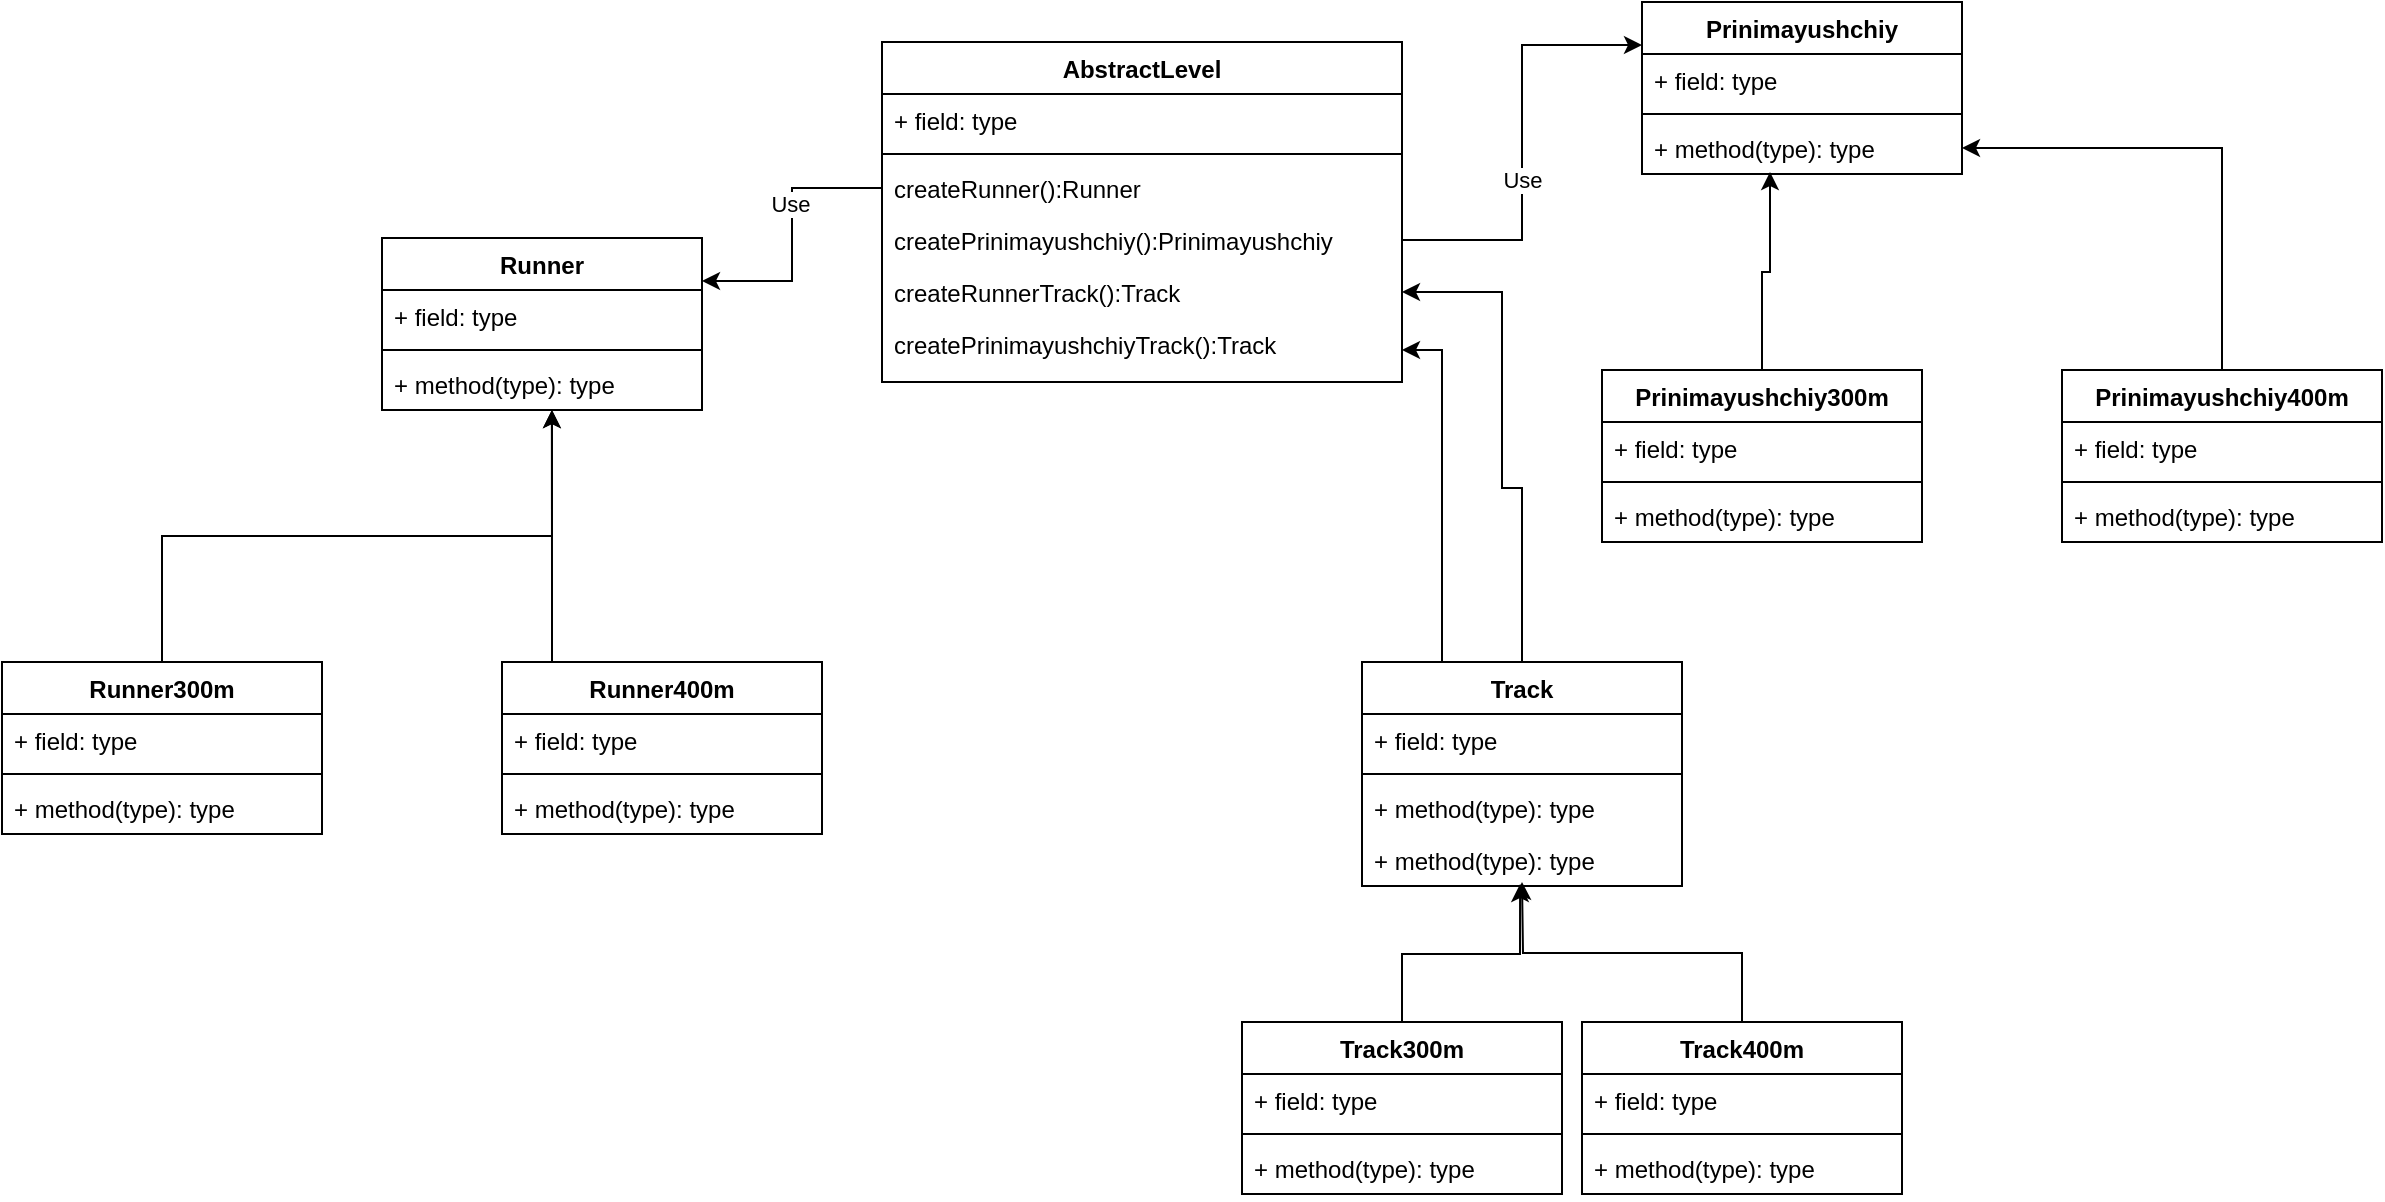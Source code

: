 <mxfile version="20.8.20" type="device"><diagram name="Страница 1" id="veFcCbqgvH6enh7yUtm1"><mxGraphModel dx="2261" dy="788" grid="1" gridSize="10" guides="1" tooltips="1" connect="1" arrows="1" fold="1" page="1" pageScale="1" pageWidth="827" pageHeight="1169" math="0" shadow="0"><root><mxCell id="0"/><mxCell id="1" parent="0"/><mxCell id="Td1UQNcLYzztGhG6Ax0s-2" value="Runner" style="swimlane;fontStyle=1;align=center;verticalAlign=top;childLayout=stackLayout;horizontal=1;startSize=26;horizontalStack=0;resizeParent=1;resizeParentMax=0;resizeLast=0;collapsible=1;marginBottom=0;" parent="1" vertex="1"><mxGeometry x="-40" y="468" width="160" height="86" as="geometry"/></mxCell><mxCell id="Td1UQNcLYzztGhG6Ax0s-3" value="+ field: type" style="text;strokeColor=none;fillColor=none;align=left;verticalAlign=top;spacingLeft=4;spacingRight=4;overflow=hidden;rotatable=0;points=[[0,0.5],[1,0.5]];portConstraint=eastwest;" parent="Td1UQNcLYzztGhG6Ax0s-2" vertex="1"><mxGeometry y="26" width="160" height="26" as="geometry"/></mxCell><mxCell id="Td1UQNcLYzztGhG6Ax0s-4" value="" style="line;strokeWidth=1;fillColor=none;align=left;verticalAlign=middle;spacingTop=-1;spacingLeft=3;spacingRight=3;rotatable=0;labelPosition=right;points=[];portConstraint=eastwest;strokeColor=inherit;" parent="Td1UQNcLYzztGhG6Ax0s-2" vertex="1"><mxGeometry y="52" width="160" height="8" as="geometry"/></mxCell><mxCell id="Td1UQNcLYzztGhG6Ax0s-5" value="+ method(type): type" style="text;strokeColor=none;fillColor=none;align=left;verticalAlign=top;spacingLeft=4;spacingRight=4;overflow=hidden;rotatable=0;points=[[0,0.5],[1,0.5]];portConstraint=eastwest;" parent="Td1UQNcLYzztGhG6Ax0s-2" vertex="1"><mxGeometry y="60" width="160" height="26" as="geometry"/></mxCell><mxCell id="Td1UQNcLYzztGhG6Ax0s-15" value="Prinimayushchiy" style="swimlane;fontStyle=1;align=center;verticalAlign=top;childLayout=stackLayout;horizontal=1;startSize=26;horizontalStack=0;resizeParent=1;resizeParentMax=0;resizeLast=0;collapsible=1;marginBottom=0;" parent="1" vertex="1"><mxGeometry x="590" y="350" width="160" height="86" as="geometry"/></mxCell><mxCell id="Td1UQNcLYzztGhG6Ax0s-16" value="+ field: type" style="text;strokeColor=none;fillColor=none;align=left;verticalAlign=top;spacingLeft=4;spacingRight=4;overflow=hidden;rotatable=0;points=[[0,0.5],[1,0.5]];portConstraint=eastwest;" parent="Td1UQNcLYzztGhG6Ax0s-15" vertex="1"><mxGeometry y="26" width="160" height="26" as="geometry"/></mxCell><mxCell id="Td1UQNcLYzztGhG6Ax0s-17" value="" style="line;strokeWidth=1;fillColor=none;align=left;verticalAlign=middle;spacingTop=-1;spacingLeft=3;spacingRight=3;rotatable=0;labelPosition=right;points=[];portConstraint=eastwest;strokeColor=inherit;" parent="Td1UQNcLYzztGhG6Ax0s-15" vertex="1"><mxGeometry y="52" width="160" height="8" as="geometry"/></mxCell><mxCell id="Td1UQNcLYzztGhG6Ax0s-18" value="+ method(type): type" style="text;strokeColor=none;fillColor=none;align=left;verticalAlign=top;spacingLeft=4;spacingRight=4;overflow=hidden;rotatable=0;points=[[0,0.5],[1,0.5]];portConstraint=eastwest;" parent="Td1UQNcLYzztGhG6Ax0s-15" vertex="1"><mxGeometry y="60" width="160" height="26" as="geometry"/></mxCell><mxCell id="Td1UQNcLYzztGhG6Ax0s-53" style="edgeStyle=orthogonalEdgeStyle;rounded=0;orthogonalLoop=1;jettySize=auto;html=1;exitX=0.5;exitY=0;exitDx=0;exitDy=0;entryX=1;entryY=0.5;entryDx=0;entryDy=0;" parent="1" source="Td1UQNcLYzztGhG6Ax0s-19" target="Td1UQNcLYzztGhG6Ax0s-46" edge="1"><mxGeometry relative="1" as="geometry"><Array as="points"><mxPoint x="520" y="593"/></Array></mxGeometry></mxCell><mxCell id="Td1UQNcLYzztGhG6Ax0s-64" style="edgeStyle=orthogonalEdgeStyle;rounded=0;orthogonalLoop=1;jettySize=auto;html=1;exitX=0.25;exitY=0;exitDx=0;exitDy=0;entryX=1;entryY=0.5;entryDx=0;entryDy=0;" parent="1" source="Td1UQNcLYzztGhG6Ax0s-19" target="Td1UQNcLYzztGhG6Ax0s-47" edge="1"><mxGeometry relative="1" as="geometry"/></mxCell><mxCell id="Td1UQNcLYzztGhG6Ax0s-19" value="Track" style="swimlane;fontStyle=1;align=center;verticalAlign=top;childLayout=stackLayout;horizontal=1;startSize=26;horizontalStack=0;resizeParent=1;resizeParentMax=0;resizeLast=0;collapsible=1;marginBottom=0;" parent="1" vertex="1"><mxGeometry x="450" y="680" width="160" height="112" as="geometry"/></mxCell><mxCell id="Td1UQNcLYzztGhG6Ax0s-20" value="+ field: type" style="text;strokeColor=none;fillColor=none;align=left;verticalAlign=top;spacingLeft=4;spacingRight=4;overflow=hidden;rotatable=0;points=[[0,0.5],[1,0.5]];portConstraint=eastwest;" parent="Td1UQNcLYzztGhG6Ax0s-19" vertex="1"><mxGeometry y="26" width="160" height="26" as="geometry"/></mxCell><mxCell id="Td1UQNcLYzztGhG6Ax0s-21" value="" style="line;strokeWidth=1;fillColor=none;align=left;verticalAlign=middle;spacingTop=-1;spacingLeft=3;spacingRight=3;rotatable=0;labelPosition=right;points=[];portConstraint=eastwest;strokeColor=inherit;" parent="Td1UQNcLYzztGhG6Ax0s-19" vertex="1"><mxGeometry y="52" width="160" height="8" as="geometry"/></mxCell><mxCell id="Td1UQNcLYzztGhG6Ax0s-22" value="+ method(type): type" style="text;strokeColor=none;fillColor=none;align=left;verticalAlign=top;spacingLeft=4;spacingRight=4;overflow=hidden;rotatable=0;points=[[0,0.5],[1,0.5]];portConstraint=eastwest;" parent="Td1UQNcLYzztGhG6Ax0s-19" vertex="1"><mxGeometry y="60" width="160" height="26" as="geometry"/></mxCell><mxCell id="Td1UQNcLYzztGhG6Ax0s-62" value="+ method(type): type" style="text;strokeColor=none;fillColor=none;align=left;verticalAlign=top;spacingLeft=4;spacingRight=4;overflow=hidden;rotatable=0;points=[[0,0.5],[1,0.5]];portConstraint=eastwest;" parent="Td1UQNcLYzztGhG6Ax0s-19" vertex="1"><mxGeometry y="86" width="160" height="26" as="geometry"/></mxCell><mxCell id="Td1UQNcLYzztGhG6Ax0s-41" value="AbstractLevel" style="swimlane;fontStyle=1;align=center;verticalAlign=top;childLayout=stackLayout;horizontal=1;startSize=26;horizontalStack=0;resizeParent=1;resizeParentMax=0;resizeLast=0;collapsible=1;marginBottom=0;" parent="1" vertex="1"><mxGeometry x="210" y="370" width="260" height="170" as="geometry"/></mxCell><mxCell id="Td1UQNcLYzztGhG6Ax0s-42" value="+ field: type" style="text;strokeColor=none;fillColor=none;align=left;verticalAlign=top;spacingLeft=4;spacingRight=4;overflow=hidden;rotatable=0;points=[[0,0.5],[1,0.5]];portConstraint=eastwest;" parent="Td1UQNcLYzztGhG6Ax0s-41" vertex="1"><mxGeometry y="26" width="260" height="26" as="geometry"/></mxCell><mxCell id="Td1UQNcLYzztGhG6Ax0s-43" value="" style="line;strokeWidth=1;fillColor=none;align=left;verticalAlign=middle;spacingTop=-1;spacingLeft=3;spacingRight=3;rotatable=0;labelPosition=right;points=[];portConstraint=eastwest;strokeColor=inherit;" parent="Td1UQNcLYzztGhG6Ax0s-41" vertex="1"><mxGeometry y="52" width="260" height="8" as="geometry"/></mxCell><mxCell id="Td1UQNcLYzztGhG6Ax0s-44" value="createRunner():Runner" style="text;strokeColor=none;fillColor=none;align=left;verticalAlign=top;spacingLeft=4;spacingRight=4;overflow=hidden;rotatable=0;points=[[0,0.5],[1,0.5]];portConstraint=eastwest;" parent="Td1UQNcLYzztGhG6Ax0s-41" vertex="1"><mxGeometry y="60" width="260" height="26" as="geometry"/></mxCell><mxCell id="Td1UQNcLYzztGhG6Ax0s-45" value="createPrinimayushchiy():Prinimayushchiy" style="text;strokeColor=none;fillColor=none;align=left;verticalAlign=top;spacingLeft=4;spacingRight=4;overflow=hidden;rotatable=0;points=[[0,0.5],[1,0.5]];portConstraint=eastwest;" parent="Td1UQNcLYzztGhG6Ax0s-41" vertex="1"><mxGeometry y="86" width="260" height="26" as="geometry"/></mxCell><mxCell id="Td1UQNcLYzztGhG6Ax0s-46" value="createRunnerTrack():Track" style="text;strokeColor=none;fillColor=none;align=left;verticalAlign=top;spacingLeft=4;spacingRight=4;overflow=hidden;rotatable=0;points=[[0,0.5],[1,0.5]];portConstraint=eastwest;" parent="Td1UQNcLYzztGhG6Ax0s-41" vertex="1"><mxGeometry y="112" width="260" height="26" as="geometry"/></mxCell><mxCell id="Td1UQNcLYzztGhG6Ax0s-47" value="createPrinimayushchiyTrack():Track&#10;" style="text;strokeColor=none;fillColor=none;align=left;verticalAlign=top;spacingLeft=4;spacingRight=4;overflow=hidden;rotatable=0;points=[[0,0.5],[1,0.5]];portConstraint=eastwest;" parent="Td1UQNcLYzztGhG6Ax0s-41" vertex="1"><mxGeometry y="138" width="260" height="32" as="geometry"/></mxCell><mxCell id="Td1UQNcLYzztGhG6Ax0s-54" style="edgeStyle=orthogonalEdgeStyle;rounded=0;orthogonalLoop=1;jettySize=auto;html=1;exitX=0;exitY=0.5;exitDx=0;exitDy=0;entryX=1;entryY=0.25;entryDx=0;entryDy=0;" parent="1" source="Td1UQNcLYzztGhG6Ax0s-44" target="Td1UQNcLYzztGhG6Ax0s-2" edge="1"><mxGeometry relative="1" as="geometry"/></mxCell><mxCell id="Td1UQNcLYzztGhG6Ax0s-55" value="Use" style="edgeLabel;html=1;align=center;verticalAlign=middle;resizable=0;points=[];" parent="Td1UQNcLYzztGhG6Ax0s-54" vertex="1" connectable="0"><mxGeometry x="-0.231" y="-1" relative="1" as="geometry"><mxPoint as="offset"/></mxGeometry></mxCell><mxCell id="Td1UQNcLYzztGhG6Ax0s-56" style="edgeStyle=orthogonalEdgeStyle;rounded=0;orthogonalLoop=1;jettySize=auto;html=1;exitX=1;exitY=0.5;exitDx=0;exitDy=0;entryX=0;entryY=0.25;entryDx=0;entryDy=0;" parent="1" source="Td1UQNcLYzztGhG6Ax0s-45" target="Td1UQNcLYzztGhG6Ax0s-15" edge="1"><mxGeometry relative="1" as="geometry"/></mxCell><mxCell id="Td1UQNcLYzztGhG6Ax0s-57" value="Use" style="edgeLabel;html=1;align=center;verticalAlign=middle;resizable=0;points=[];" parent="Td1UQNcLYzztGhG6Ax0s-56" vertex="1" connectable="0"><mxGeometry x="-0.169" relative="1" as="geometry"><mxPoint as="offset"/></mxGeometry></mxCell><mxCell id="FiCslJUBk70ijdVlPrHh-14" style="edgeStyle=orthogonalEdgeStyle;rounded=0;orthogonalLoop=1;jettySize=auto;html=1;exitX=0.5;exitY=0;exitDx=0;exitDy=0;entryX=0.531;entryY=1;entryDx=0;entryDy=0;entryPerimeter=0;" parent="1" source="FiCslJUBk70ijdVlPrHh-2" target="Td1UQNcLYzztGhG6Ax0s-5" edge="1"><mxGeometry relative="1" as="geometry"/></mxCell><mxCell id="FiCslJUBk70ijdVlPrHh-2" value="Runner300m" style="swimlane;fontStyle=1;align=center;verticalAlign=top;childLayout=stackLayout;horizontal=1;startSize=26;horizontalStack=0;resizeParent=1;resizeParentMax=0;resizeLast=0;collapsible=1;marginBottom=0;" parent="1" vertex="1"><mxGeometry x="-230" y="680" width="160" height="86" as="geometry"/></mxCell><mxCell id="FiCslJUBk70ijdVlPrHh-3" value="+ field: type" style="text;strokeColor=none;fillColor=none;align=left;verticalAlign=top;spacingLeft=4;spacingRight=4;overflow=hidden;rotatable=0;points=[[0,0.5],[1,0.5]];portConstraint=eastwest;" parent="FiCslJUBk70ijdVlPrHh-2" vertex="1"><mxGeometry y="26" width="160" height="26" as="geometry"/></mxCell><mxCell id="FiCslJUBk70ijdVlPrHh-4" value="" style="line;strokeWidth=1;fillColor=none;align=left;verticalAlign=middle;spacingTop=-1;spacingLeft=3;spacingRight=3;rotatable=0;labelPosition=right;points=[];portConstraint=eastwest;strokeColor=inherit;" parent="FiCslJUBk70ijdVlPrHh-2" vertex="1"><mxGeometry y="52" width="160" height="8" as="geometry"/></mxCell><mxCell id="FiCslJUBk70ijdVlPrHh-5" value="+ method(type): type" style="text;strokeColor=none;fillColor=none;align=left;verticalAlign=top;spacingLeft=4;spacingRight=4;overflow=hidden;rotatable=0;points=[[0,0.5],[1,0.5]];portConstraint=eastwest;" parent="FiCslJUBk70ijdVlPrHh-2" vertex="1"><mxGeometry y="60" width="160" height="26" as="geometry"/></mxCell><mxCell id="FiCslJUBk70ijdVlPrHh-15" style="edgeStyle=orthogonalEdgeStyle;rounded=0;orthogonalLoop=1;jettySize=auto;html=1;entryX=0.531;entryY=1;entryDx=0;entryDy=0;entryPerimeter=0;" parent="1" source="FiCslJUBk70ijdVlPrHh-10" target="Td1UQNcLYzztGhG6Ax0s-5" edge="1"><mxGeometry relative="1" as="geometry"><Array as="points"><mxPoint x="45" y="640"/><mxPoint x="45" y="640"/></Array></mxGeometry></mxCell><mxCell id="FiCslJUBk70ijdVlPrHh-10" value="Runner400m" style="swimlane;fontStyle=1;align=center;verticalAlign=top;childLayout=stackLayout;horizontal=1;startSize=26;horizontalStack=0;resizeParent=1;resizeParentMax=0;resizeLast=0;collapsible=1;marginBottom=0;" parent="1" vertex="1"><mxGeometry x="20" y="680" width="160" height="86" as="geometry"/></mxCell><mxCell id="FiCslJUBk70ijdVlPrHh-11" value="+ field: type" style="text;strokeColor=none;fillColor=none;align=left;verticalAlign=top;spacingLeft=4;spacingRight=4;overflow=hidden;rotatable=0;points=[[0,0.5],[1,0.5]];portConstraint=eastwest;" parent="FiCslJUBk70ijdVlPrHh-10" vertex="1"><mxGeometry y="26" width="160" height="26" as="geometry"/></mxCell><mxCell id="FiCslJUBk70ijdVlPrHh-12" value="" style="line;strokeWidth=1;fillColor=none;align=left;verticalAlign=middle;spacingTop=-1;spacingLeft=3;spacingRight=3;rotatable=0;labelPosition=right;points=[];portConstraint=eastwest;strokeColor=inherit;" parent="FiCslJUBk70ijdVlPrHh-10" vertex="1"><mxGeometry y="52" width="160" height="8" as="geometry"/></mxCell><mxCell id="FiCslJUBk70ijdVlPrHh-13" value="+ method(type): type" style="text;strokeColor=none;fillColor=none;align=left;verticalAlign=top;spacingLeft=4;spacingRight=4;overflow=hidden;rotatable=0;points=[[0,0.5],[1,0.5]];portConstraint=eastwest;" parent="FiCslJUBk70ijdVlPrHh-10" vertex="1"><mxGeometry y="60" width="160" height="26" as="geometry"/></mxCell><mxCell id="FiCslJUBk70ijdVlPrHh-29" style="edgeStyle=orthogonalEdgeStyle;rounded=0;orthogonalLoop=1;jettySize=auto;html=1;exitX=0.5;exitY=0;exitDx=0;exitDy=0;entryX=0.4;entryY=0.962;entryDx=0;entryDy=0;entryPerimeter=0;" parent="1" source="FiCslJUBk70ijdVlPrHh-17" target="Td1UQNcLYzztGhG6Ax0s-18" edge="1"><mxGeometry relative="1" as="geometry"/></mxCell><mxCell id="FiCslJUBk70ijdVlPrHh-17" value="Prinimayushchiy300m" style="swimlane;fontStyle=1;align=center;verticalAlign=top;childLayout=stackLayout;horizontal=1;startSize=26;horizontalStack=0;resizeParent=1;resizeParentMax=0;resizeLast=0;collapsible=1;marginBottom=0;" parent="1" vertex="1"><mxGeometry x="570" y="534" width="160" height="86" as="geometry"/></mxCell><mxCell id="FiCslJUBk70ijdVlPrHh-18" value="+ field: type" style="text;strokeColor=none;fillColor=none;align=left;verticalAlign=top;spacingLeft=4;spacingRight=4;overflow=hidden;rotatable=0;points=[[0,0.5],[1,0.5]];portConstraint=eastwest;" parent="FiCslJUBk70ijdVlPrHh-17" vertex="1"><mxGeometry y="26" width="160" height="26" as="geometry"/></mxCell><mxCell id="FiCslJUBk70ijdVlPrHh-19" value="" style="line;strokeWidth=1;fillColor=none;align=left;verticalAlign=middle;spacingTop=-1;spacingLeft=3;spacingRight=3;rotatable=0;labelPosition=right;points=[];portConstraint=eastwest;strokeColor=inherit;" parent="FiCslJUBk70ijdVlPrHh-17" vertex="1"><mxGeometry y="52" width="160" height="8" as="geometry"/></mxCell><mxCell id="FiCslJUBk70ijdVlPrHh-20" value="+ method(type): type" style="text;strokeColor=none;fillColor=none;align=left;verticalAlign=top;spacingLeft=4;spacingRight=4;overflow=hidden;rotatable=0;points=[[0,0.5],[1,0.5]];portConstraint=eastwest;" parent="FiCslJUBk70ijdVlPrHh-17" vertex="1"><mxGeometry y="60" width="160" height="26" as="geometry"/></mxCell><mxCell id="FiCslJUBk70ijdVlPrHh-30" style="edgeStyle=orthogonalEdgeStyle;rounded=0;orthogonalLoop=1;jettySize=auto;html=1;exitX=0.5;exitY=0;exitDx=0;exitDy=0;entryX=1;entryY=0.5;entryDx=0;entryDy=0;" parent="1" source="FiCslJUBk70ijdVlPrHh-21" target="Td1UQNcLYzztGhG6Ax0s-18" edge="1"><mxGeometry relative="1" as="geometry"/></mxCell><mxCell id="FiCslJUBk70ijdVlPrHh-21" value="Prinimayushchiy400m" style="swimlane;fontStyle=1;align=center;verticalAlign=top;childLayout=stackLayout;horizontal=1;startSize=26;horizontalStack=0;resizeParent=1;resizeParentMax=0;resizeLast=0;collapsible=1;marginBottom=0;" parent="1" vertex="1"><mxGeometry x="800" y="534" width="160" height="86" as="geometry"/></mxCell><mxCell id="FiCslJUBk70ijdVlPrHh-22" value="+ field: type" style="text;strokeColor=none;fillColor=none;align=left;verticalAlign=top;spacingLeft=4;spacingRight=4;overflow=hidden;rotatable=0;points=[[0,0.5],[1,0.5]];portConstraint=eastwest;" parent="FiCslJUBk70ijdVlPrHh-21" vertex="1"><mxGeometry y="26" width="160" height="26" as="geometry"/></mxCell><mxCell id="FiCslJUBk70ijdVlPrHh-23" value="" style="line;strokeWidth=1;fillColor=none;align=left;verticalAlign=middle;spacingTop=-1;spacingLeft=3;spacingRight=3;rotatable=0;labelPosition=right;points=[];portConstraint=eastwest;strokeColor=inherit;" parent="FiCslJUBk70ijdVlPrHh-21" vertex="1"><mxGeometry y="52" width="160" height="8" as="geometry"/></mxCell><mxCell id="FiCslJUBk70ijdVlPrHh-24" value="+ method(type): type" style="text;strokeColor=none;fillColor=none;align=left;verticalAlign=top;spacingLeft=4;spacingRight=4;overflow=hidden;rotatable=0;points=[[0,0.5],[1,0.5]];portConstraint=eastwest;" parent="FiCslJUBk70ijdVlPrHh-21" vertex="1"><mxGeometry y="60" width="160" height="26" as="geometry"/></mxCell><mxCell id="FiCslJUBk70ijdVlPrHh-44" style="edgeStyle=orthogonalEdgeStyle;rounded=0;orthogonalLoop=1;jettySize=auto;html=1;exitX=0.5;exitY=0;exitDx=0;exitDy=0;entryX=0.494;entryY=0.962;entryDx=0;entryDy=0;entryPerimeter=0;" parent="1" source="FiCslJUBk70ijdVlPrHh-32" target="Td1UQNcLYzztGhG6Ax0s-62" edge="1"><mxGeometry relative="1" as="geometry"/></mxCell><mxCell id="FiCslJUBk70ijdVlPrHh-32" value="Track300m" style="swimlane;fontStyle=1;align=center;verticalAlign=top;childLayout=stackLayout;horizontal=1;startSize=26;horizontalStack=0;resizeParent=1;resizeParentMax=0;resizeLast=0;collapsible=1;marginBottom=0;" parent="1" vertex="1"><mxGeometry x="390" y="860" width="160" height="86" as="geometry"/></mxCell><mxCell id="FiCslJUBk70ijdVlPrHh-33" value="+ field: type" style="text;strokeColor=none;fillColor=none;align=left;verticalAlign=top;spacingLeft=4;spacingRight=4;overflow=hidden;rotatable=0;points=[[0,0.5],[1,0.5]];portConstraint=eastwest;" parent="FiCslJUBk70ijdVlPrHh-32" vertex="1"><mxGeometry y="26" width="160" height="26" as="geometry"/></mxCell><mxCell id="FiCslJUBk70ijdVlPrHh-34" value="" style="line;strokeWidth=1;fillColor=none;align=left;verticalAlign=middle;spacingTop=-1;spacingLeft=3;spacingRight=3;rotatable=0;labelPosition=right;points=[];portConstraint=eastwest;strokeColor=inherit;" parent="FiCslJUBk70ijdVlPrHh-32" vertex="1"><mxGeometry y="52" width="160" height="8" as="geometry"/></mxCell><mxCell id="FiCslJUBk70ijdVlPrHh-35" value="+ method(type): type" style="text;strokeColor=none;fillColor=none;align=left;verticalAlign=top;spacingLeft=4;spacingRight=4;overflow=hidden;rotatable=0;points=[[0,0.5],[1,0.5]];portConstraint=eastwest;" parent="FiCslJUBk70ijdVlPrHh-32" vertex="1"><mxGeometry y="60" width="160" height="26" as="geometry"/></mxCell><mxCell id="FiCslJUBk70ijdVlPrHh-45" style="edgeStyle=orthogonalEdgeStyle;rounded=0;orthogonalLoop=1;jettySize=auto;html=1;exitX=0.5;exitY=0;exitDx=0;exitDy=0;" parent="1" source="FiCslJUBk70ijdVlPrHh-36" edge="1"><mxGeometry relative="1" as="geometry"><mxPoint x="530" y="790" as="targetPoint"/></mxGeometry></mxCell><mxCell id="FiCslJUBk70ijdVlPrHh-36" value="Track400m" style="swimlane;fontStyle=1;align=center;verticalAlign=top;childLayout=stackLayout;horizontal=1;startSize=26;horizontalStack=0;resizeParent=1;resizeParentMax=0;resizeLast=0;collapsible=1;marginBottom=0;" parent="1" vertex="1"><mxGeometry x="560" y="860" width="160" height="86" as="geometry"/></mxCell><mxCell id="FiCslJUBk70ijdVlPrHh-37" value="+ field: type" style="text;strokeColor=none;fillColor=none;align=left;verticalAlign=top;spacingLeft=4;spacingRight=4;overflow=hidden;rotatable=0;points=[[0,0.5],[1,0.5]];portConstraint=eastwest;" parent="FiCslJUBk70ijdVlPrHh-36" vertex="1"><mxGeometry y="26" width="160" height="26" as="geometry"/></mxCell><mxCell id="FiCslJUBk70ijdVlPrHh-38" value="" style="line;strokeWidth=1;fillColor=none;align=left;verticalAlign=middle;spacingTop=-1;spacingLeft=3;spacingRight=3;rotatable=0;labelPosition=right;points=[];portConstraint=eastwest;strokeColor=inherit;" parent="FiCslJUBk70ijdVlPrHh-36" vertex="1"><mxGeometry y="52" width="160" height="8" as="geometry"/></mxCell><mxCell id="FiCslJUBk70ijdVlPrHh-39" value="+ method(type): type" style="text;strokeColor=none;fillColor=none;align=left;verticalAlign=top;spacingLeft=4;spacingRight=4;overflow=hidden;rotatable=0;points=[[0,0.5],[1,0.5]];portConstraint=eastwest;" parent="FiCslJUBk70ijdVlPrHh-36" vertex="1"><mxGeometry y="60" width="160" height="26" as="geometry"/></mxCell></root></mxGraphModel></diagram></mxfile>
